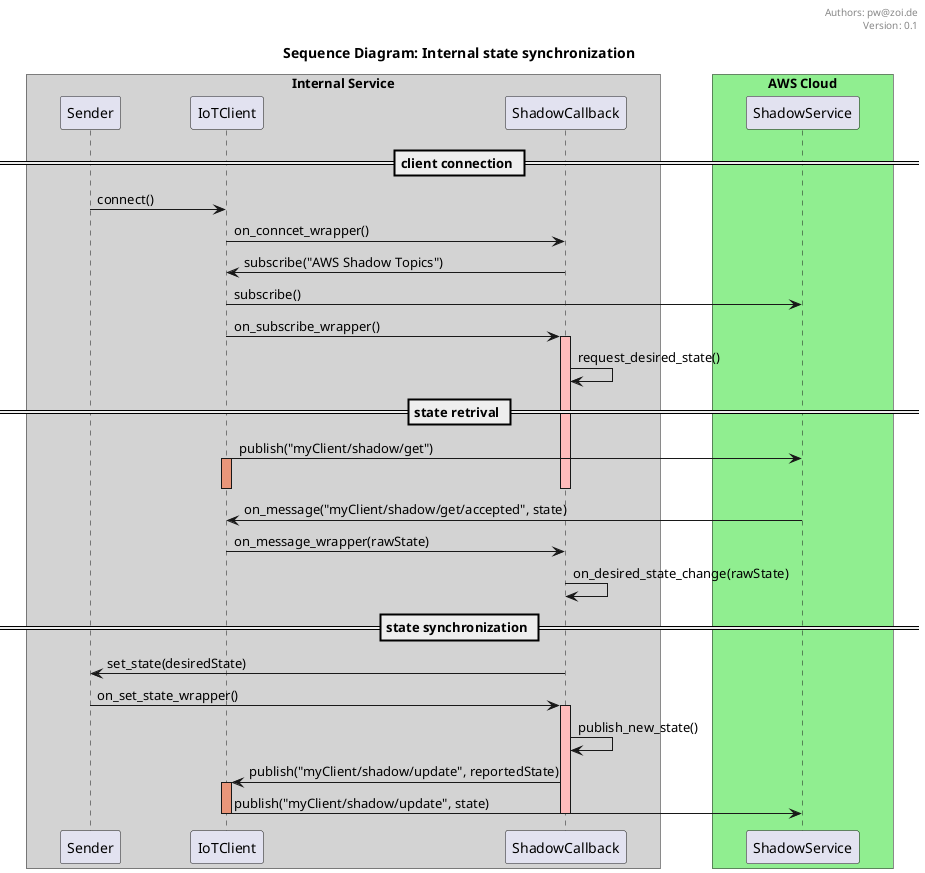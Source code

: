 @startuml
skinparam ParticipantPadding 30
skinparam BoxPadding 25
header
Authors: pw@zoi.de
Version: 0.1
endheader

title Sequence Diagram: Internal state synchronization

== client connection ==
box "Internal Service" #LightGrey
Sender->IoTClient:connect()
IoTClient->ShadowCallback:on_conncet_wrapper()
ShadowCallback->IoTClient:subscribe("AWS Shadow Topics")
end box
box "AWS Cloud" #LightGreen
IoTClient->ShadowService:subscribe()
IoTClient->ShadowCallback:on_subscribe_wrapper()
activate ShadowCallback #FFBBBB
ShadowCallback->ShadowCallback:request_desired_state()
== state retrival ==
IoTClient->ShadowService:publish("myClient/shadow/get")
activate IoTClient #DarkSalmon
deactivate IoTClient
deactivate ShadowCallback
ShadowService->IoTClient:on_message("myClient/shadow/get/accepted", state)
IoTClient->ShadowCallback:on_message_wrapper(rawState)
ShadowCallback->ShadowCallback:on_desired_state_change(rawState)
== state synchronization ==
ShadowCallback->Sender:set_state(desiredState)
Sender->ShadowCallback:on_set_state_wrapper()
activate ShadowCallback #FFBBBB
ShadowCallback->ShadowCallback:publish_new_state()
ShadowCallback->IoTClient:publish("myClient/shadow/update", reportedState)
activate IoTClient #DarkSalmon
IoTClient->ShadowService:publish("myClient/shadow/update", state)
deactivate IoTClient
deactivate ShadowCallback

@enduml

